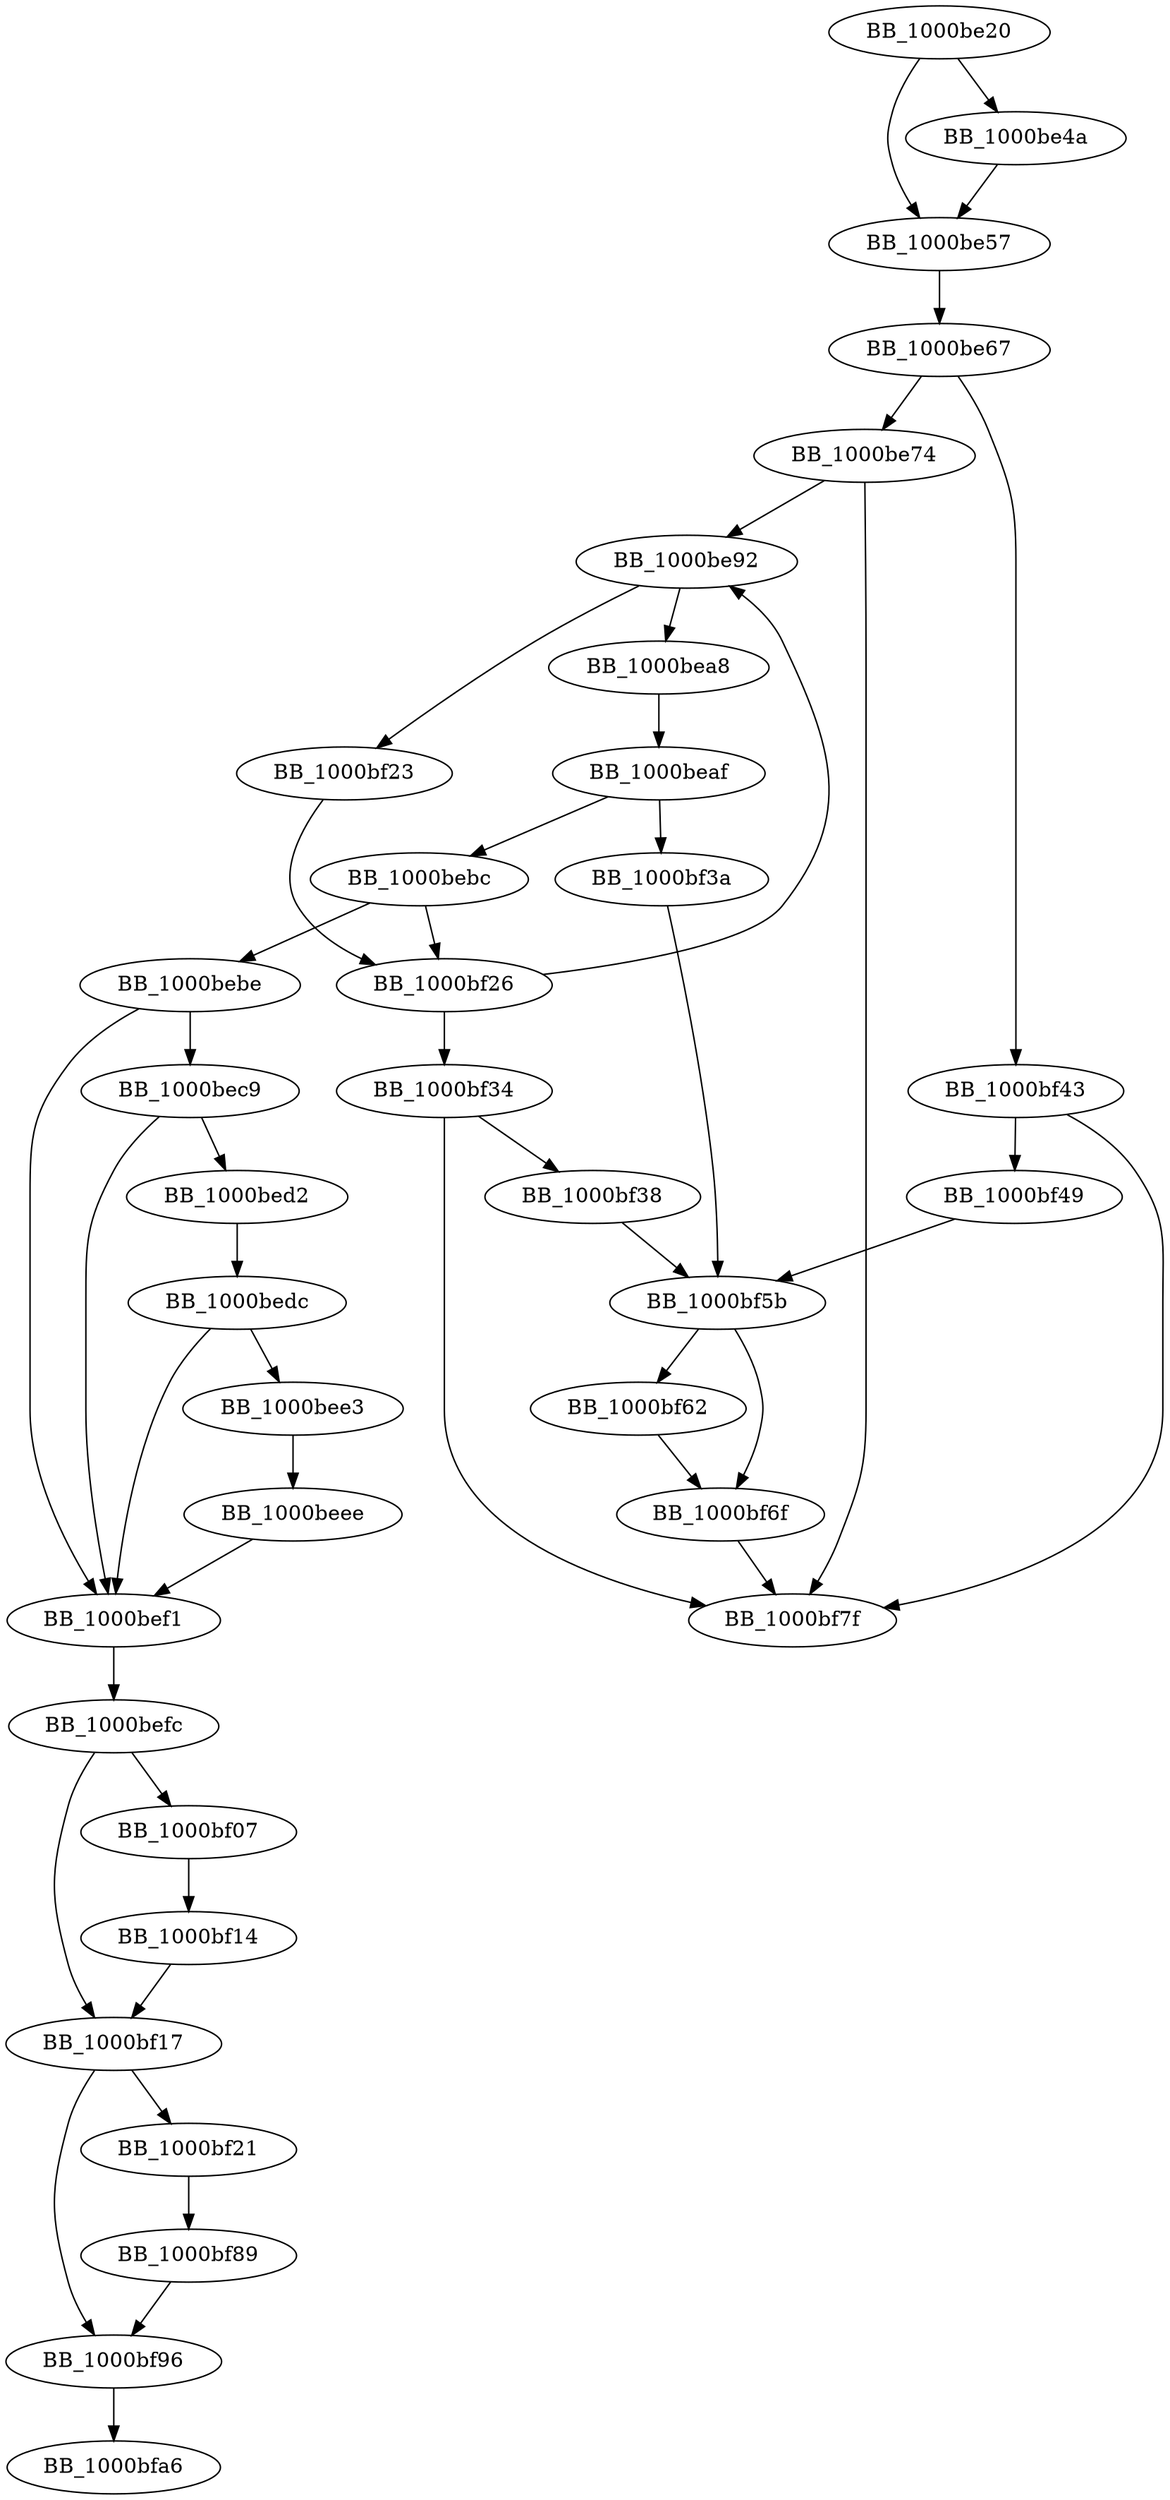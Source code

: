 DiGraph SEH_1000F0E0{
BB_1000be20->BB_1000be4a
BB_1000be20->BB_1000be57
BB_1000be4a->BB_1000be57
BB_1000be57->BB_1000be67
BB_1000be67->BB_1000be74
BB_1000be67->BB_1000bf43
BB_1000be74->BB_1000be92
BB_1000be74->BB_1000bf7f
BB_1000be92->BB_1000bea8
BB_1000be92->BB_1000bf23
BB_1000bea8->BB_1000beaf
BB_1000beaf->BB_1000bebc
BB_1000beaf->BB_1000bf3a
BB_1000bebc->BB_1000bebe
BB_1000bebc->BB_1000bf26
BB_1000bebe->BB_1000bec9
BB_1000bebe->BB_1000bef1
BB_1000bec9->BB_1000bed2
BB_1000bec9->BB_1000bef1
BB_1000bed2->BB_1000bedc
BB_1000bedc->BB_1000bee3
BB_1000bedc->BB_1000bef1
BB_1000bee3->BB_1000beee
BB_1000beee->BB_1000bef1
BB_1000bef1->BB_1000befc
BB_1000befc->BB_1000bf07
BB_1000befc->BB_1000bf17
BB_1000bf07->BB_1000bf14
BB_1000bf14->BB_1000bf17
BB_1000bf17->BB_1000bf21
BB_1000bf17->BB_1000bf96
BB_1000bf21->BB_1000bf89
BB_1000bf23->BB_1000bf26
BB_1000bf26->BB_1000be92
BB_1000bf26->BB_1000bf34
BB_1000bf34->BB_1000bf38
BB_1000bf34->BB_1000bf7f
BB_1000bf38->BB_1000bf5b
BB_1000bf3a->BB_1000bf5b
BB_1000bf43->BB_1000bf49
BB_1000bf43->BB_1000bf7f
BB_1000bf49->BB_1000bf5b
BB_1000bf5b->BB_1000bf62
BB_1000bf5b->BB_1000bf6f
BB_1000bf62->BB_1000bf6f
BB_1000bf6f->BB_1000bf7f
BB_1000bf89->BB_1000bf96
BB_1000bf96->BB_1000bfa6
}
